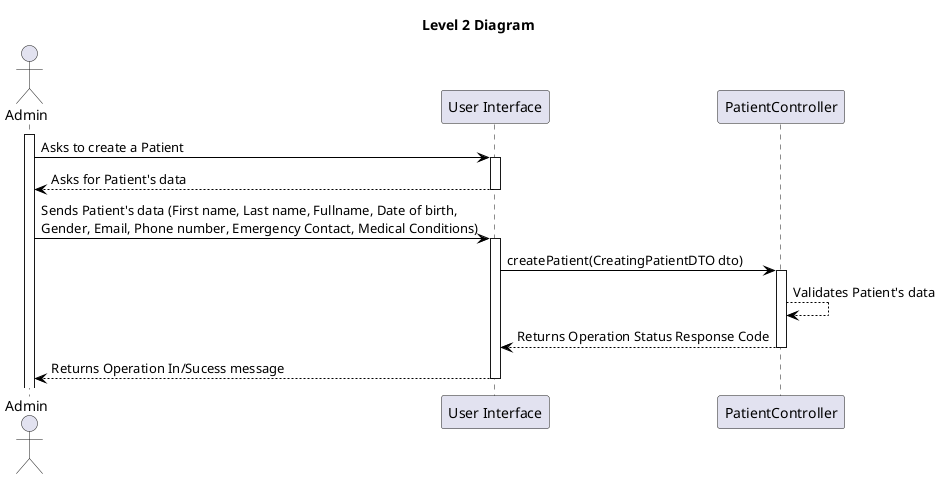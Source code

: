 @startuml level_2

title Level 2 Diagram

hide empty members
'skinparam Linetype ortho

skinparam class {
    BackgroundColor<<valueObject>> #D6EAF8
    BackgroundColor<<root>> #FDEBD0
    BackgroundColor<<service>> #D1F2EB
    BackgroundColor #FEF9E7
    ArrowColor Black
}

skinparam package {
    BackgroundColor #EBF5FB
}

actor Admin as A
participant "User Interface" as UI
participant "PatientController" as C


activate A
A -> UI: Asks to create a Patient
activate UI
UI --> A: Asks for Patient's data
deactivate UI
A -> UI: Sends Patient's data (First name, Last name, Fullname, Date of birth, \nGender, Email, Phone number, Emergency Contact, Medical Conditions)
activate UI
UI -> C: createPatient(CreatingPatientDTO dto)
activate C
C --> C: Validates Patient's data
C --> UI: Returns Operation Status Response Code
deactivate C
UI --> A: Returns Operation In/Sucess message
deactivate UI


@enduml